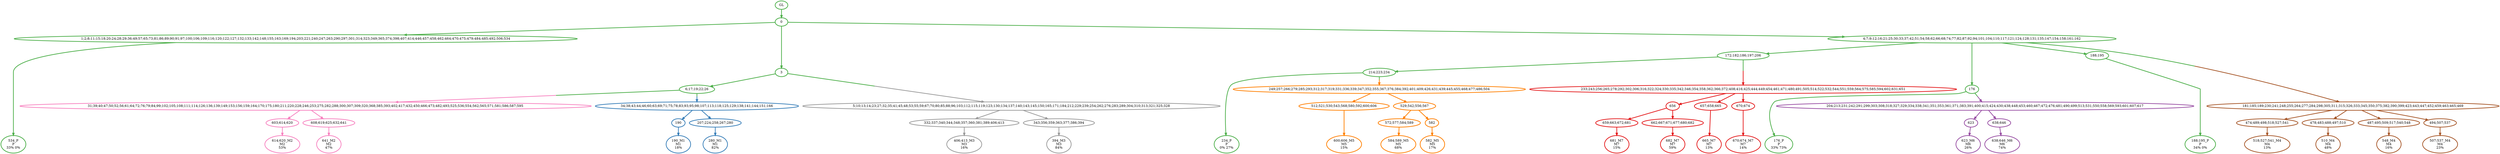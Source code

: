 digraph T {
	{
		rank=same
		57 [penwidth=3,colorscheme=set19,color=3,label="534_P\nP\n33% 0%"]
		52 [penwidth=3,colorscheme=set19,color=3,label="234_P\nP\n0% 27%"]
		50 [penwidth=3,colorscheme=set19,color=3,label="176_P\nP\n33% 73%"]
		48 [penwidth=3,colorscheme=set19,color=3,label="188;195_P\nP\n34% 0%"]
		45 [penwidth=3,colorscheme=set19,color=2,label="190_M1\nM1\n18%"]
		43 [penwidth=3,colorscheme=set19,color=2,label="280_M1\nM1\n82%"]
		41 [penwidth=3,colorscheme=set19,color=8,label="614;620_M2\nM2\n53%"]
		39 [penwidth=3,colorscheme=set19,color=8,label="641_M2\nM2\n47%"]
		37 [penwidth=3,colorscheme=set19,color=9,label="406;413_M3\nM3\n16%"]
		35 [penwidth=3,colorscheme=set19,color=9,label="394_M3\nM3\n84%"]
		33 [penwidth=3,colorscheme=set19,color=7,label="518;527;541_M4\nM4\n13%"]
		31 [penwidth=3,colorscheme=set19,color=7,label="510_M4\nM4\n48%"]
		29 [penwidth=3,colorscheme=set19,color=7,label="548_M4\nM4\n16%"]
		27 [penwidth=3,colorscheme=set19,color=7,label="507;537_M4\nM4\n23%"]
		25 [penwidth=3,colorscheme=set19,color=5,label="600;606_M5\nM5\n15%"]
		22 [penwidth=3,colorscheme=set19,color=5,label="584;589_M5\nM5\n68%"]
		20 [penwidth=3,colorscheme=set19,color=5,label="582_M5\nM5\n17%"]
		18 [penwidth=3,colorscheme=set19,color=4,label="623_M6\nM6\n26%"]
		16 [penwidth=3,colorscheme=set19,color=4,label="638;646_M6\nM6\n74%"]
		13 [penwidth=3,colorscheme=set19,color=1,label="681_M7\nM7\n15%"]
		11 [penwidth=3,colorscheme=set19,color=1,label="682_M7\nM7\n59%"]
		9 [penwidth=3,colorscheme=set19,color=1,label="665_M7\nM7\n13%"]
		7 [penwidth=3,colorscheme=set19,color=1,label="670;674_M7\nM7\n14%"]
	}
	60 [penwidth=3,colorscheme=set19,color=3,label="GL"]
	59 [penwidth=3,colorscheme=set19,color=3,label="0"]
	58 [penwidth=3,colorscheme=set19,color=3,label="1;2;8;11;15;18;20;24;28;29;36;49;57;65;73;81;86;89;90;91;97;100;106;109;116;120;122;127;132;133;142;148;155;163;169;194;203;221;240;247;263;290;297;301;314;323;349;365;374;398;407;414;446;457;458;462;464;470;475;479;484;485;492;506;534"]
	56 [penwidth=3,colorscheme=set19,color=3,label="3"]
	55 [penwidth=3,colorscheme=set19,color=3,label="4;7;9;12;16;21;25;30;33;37;42;51;54;58;62;66;68;74;77;82;87;92;94;101;104;110;117;121;124;128;131;135;147;154;158;161;162"]
	54 [penwidth=3,colorscheme=set19,color=3,label="172;182;186;197;206"]
	53 [penwidth=3,colorscheme=set19,color=3,label="214;223;234"]
	51 [penwidth=3,colorscheme=set19,color=3,label="176"]
	49 [penwidth=3,colorscheme=set19,color=3,label="188;195"]
	47 [penwidth=3,colorscheme=set19,color=3,label="6;17;19;22;26"]
	46 [penwidth=3,colorscheme=set19,color=2,label="190"]
	44 [penwidth=3,colorscheme=set19,color=2,label="207;224;258;267;280"]
	42 [penwidth=3,colorscheme=set19,color=8,label="603;614;620"]
	40 [penwidth=3,colorscheme=set19,color=8,label="608;619;625;632;641"]
	38 [penwidth=3,colorscheme=set19,color=9,label="332;337;340;344;348;357;360;381;389;406;413"]
	36 [penwidth=3,colorscheme=set19,color=9,label="343;356;359;363;377;386;394"]
	34 [penwidth=3,colorscheme=set19,color=7,label="474;489;498;518;527;541"]
	32 [penwidth=3,colorscheme=set19,color=7,label="478;483;488;497;510"]
	30 [penwidth=3,colorscheme=set19,color=7,label="487;495;509;517;540;548"]
	28 [penwidth=3,colorscheme=set19,color=7,label="494;507;537"]
	26 [penwidth=3,colorscheme=set19,color=5,label="512;521;530;543;568;580;592;600;606"]
	24 [penwidth=3,colorscheme=set19,color=5,label="529;542;556;567"]
	23 [penwidth=3,colorscheme=set19,color=5,label="572;577;584;589"]
	21 [penwidth=3,colorscheme=set19,color=5,label="582"]
	19 [penwidth=3,colorscheme=set19,color=4,label="623"]
	17 [penwidth=3,colorscheme=set19,color=4,label="638;646"]
	15 [penwidth=3,colorscheme=set19,color=1,label="656"]
	14 [penwidth=3,colorscheme=set19,color=1,label="659;663;672;681"]
	12 [penwidth=3,colorscheme=set19,color=1,label="662;667;671;677;680;682"]
	10 [penwidth=3,colorscheme=set19,color=1,label="657;658;665"]
	8 [penwidth=3,colorscheme=set19,color=1,label="670;674"]
	6 [penwidth=3,colorscheme=set19,color=1,label="233;243;256;265;278;292;302;306;316;322;324;330;335;342;346;354;358;362;366;372;408;416;425;444;449;454;461;471;480;491;505;514;522;532;544;551;559;564;575;585;594;602;631;651"]
	5 [penwidth=3,colorscheme=set19,color=4,label="204;213;231;242;291;299;303;308;318;327;329;334;338;341;351;353;361;371;383;391;400;415;424;430;438;448;453;460;467;472;476;481;490;499;513;531;550;558;569;593;601;607;617"]
	4 [penwidth=3,colorscheme=set19,color=5,label="249;257;266;279;285;293;312;317;319;331;336;339;347;352;355;367;376;384;392;401;409;426;431;439;445;455;468;477;486;504"]
	3 [penwidth=3,colorscheme=set19,color=7,label="181;185;189;230;241;248;255;264;277;284;298;305;311;315;326;333;345;350;375;382;390;399;423;443;447;452;459;463;465;469"]
	2 [penwidth=3,colorscheme=set19,color=9,label="5;10;13;14;23;27;32;35;41;45;48;53;55;59;67;70;80;85;88;96;103;112;115;119;123;130;134;137;140;143;145;150;165;171;184;212;229;239;254;262;276;283;289;304;310;313;321;325;328"]
	1 [penwidth=3,colorscheme=set19,color=8,label="31;39;40;47;50;52;56;61;64;72;76;79;84;99;102;105;108;111;114;126;136;139;149;153;156;159;164;170;175;180;211;220;228;246;253;275;282;288;300;307;309;320;368;385;393;402;417;432;450;466;473;482;493;525;536;554;562;565;571;581;586;587;595"]
	0 [penwidth=3,colorscheme=set19,color=2,label="34;38;43;44;46;60;63;69;71;75;78;83;93;95;98;107;113;118;125;129;138;141;144;151;166"]
	60 -> 59 [penwidth=3,colorscheme=set19,color=3]
	59 -> 56 [penwidth=3,colorscheme=set19,color=3]
	59 -> 55 [penwidth=3,colorscheme=set19,color=3]
	59 -> 58 [penwidth=3,colorscheme=set19,color=3]
	58 -> 57 [penwidth=3,colorscheme=set19,color=3]
	56 -> 47 [penwidth=3,colorscheme=set19,color=3]
	56 -> 2 [penwidth=3,colorscheme=set19,color="3;0.5:9"]
	55 -> 51 [penwidth=3,colorscheme=set19,color=3]
	55 -> 49 [penwidth=3,colorscheme=set19,color=3]
	55 -> 54 [penwidth=3,colorscheme=set19,color=3]
	55 -> 3 [penwidth=3,colorscheme=set19,color="3;0.5:7"]
	54 -> 53 [penwidth=3,colorscheme=set19,color=3]
	54 -> 6 [penwidth=3,colorscheme=set19,color="3;0.5:1"]
	53 -> 52 [penwidth=3,colorscheme=set19,color=3]
	53 -> 4 [penwidth=3,colorscheme=set19,color="3;0.5:5"]
	51 -> 50 [penwidth=3,colorscheme=set19,color=3]
	51 -> 5 [penwidth=3,colorscheme=set19,color="3;0.5:4"]
	49 -> 48 [penwidth=3,colorscheme=set19,color=3]
	47 -> 1 [penwidth=3,colorscheme=set19,color="3;0.5:8"]
	47 -> 0 [penwidth=3,colorscheme=set19,color="3;0.5:2"]
	46 -> 45 [penwidth=3,colorscheme=set19,color=2]
	44 -> 43 [penwidth=3,colorscheme=set19,color=2]
	42 -> 41 [penwidth=3,colorscheme=set19,color=8]
	40 -> 39 [penwidth=3,colorscheme=set19,color=8]
	38 -> 37 [penwidth=3,colorscheme=set19,color=9]
	36 -> 35 [penwidth=3,colorscheme=set19,color=9]
	34 -> 33 [penwidth=3,colorscheme=set19,color=7]
	32 -> 31 [penwidth=3,colorscheme=set19,color=7]
	30 -> 29 [penwidth=3,colorscheme=set19,color=7]
	28 -> 27 [penwidth=3,colorscheme=set19,color=7]
	26 -> 25 [penwidth=3,colorscheme=set19,color=5]
	24 -> 21 [penwidth=3,colorscheme=set19,color=5]
	24 -> 23 [penwidth=3,colorscheme=set19,color=5]
	23 -> 22 [penwidth=3,colorscheme=set19,color=5]
	21 -> 20 [penwidth=3,colorscheme=set19,color=5]
	19 -> 18 [penwidth=3,colorscheme=set19,color=4]
	17 -> 16 [penwidth=3,colorscheme=set19,color=4]
	15 -> 12 [penwidth=3,colorscheme=set19,color=1]
	15 -> 14 [penwidth=3,colorscheme=set19,color=1]
	14 -> 13 [penwidth=3,colorscheme=set19,color=1]
	12 -> 11 [penwidth=3,colorscheme=set19,color=1]
	10 -> 9 [penwidth=3,colorscheme=set19,color=1]
	8 -> 7 [penwidth=3,colorscheme=set19,color=1]
	6 -> 15 [penwidth=3,colorscheme=set19,color=1]
	6 -> 10 [penwidth=3,colorscheme=set19,color=1]
	6 -> 8 [penwidth=3,colorscheme=set19,color=1]
	5 -> 19 [penwidth=3,colorscheme=set19,color=4]
	5 -> 17 [penwidth=3,colorscheme=set19,color=4]
	4 -> 26 [penwidth=3,colorscheme=set19,color=5]
	4 -> 24 [penwidth=3,colorscheme=set19,color=5]
	3 -> 34 [penwidth=3,colorscheme=set19,color=7]
	3 -> 32 [penwidth=3,colorscheme=set19,color=7]
	3 -> 30 [penwidth=3,colorscheme=set19,color=7]
	3 -> 28 [penwidth=3,colorscheme=set19,color=7]
	2 -> 38 [penwidth=3,colorscheme=set19,color=9]
	2 -> 36 [penwidth=3,colorscheme=set19,color=9]
	1 -> 42 [penwidth=3,colorscheme=set19,color=8]
	1 -> 40 [penwidth=3,colorscheme=set19,color=8]
	0 -> 46 [penwidth=3,colorscheme=set19,color=2]
	0 -> 44 [penwidth=3,colorscheme=set19,color=2]
}

